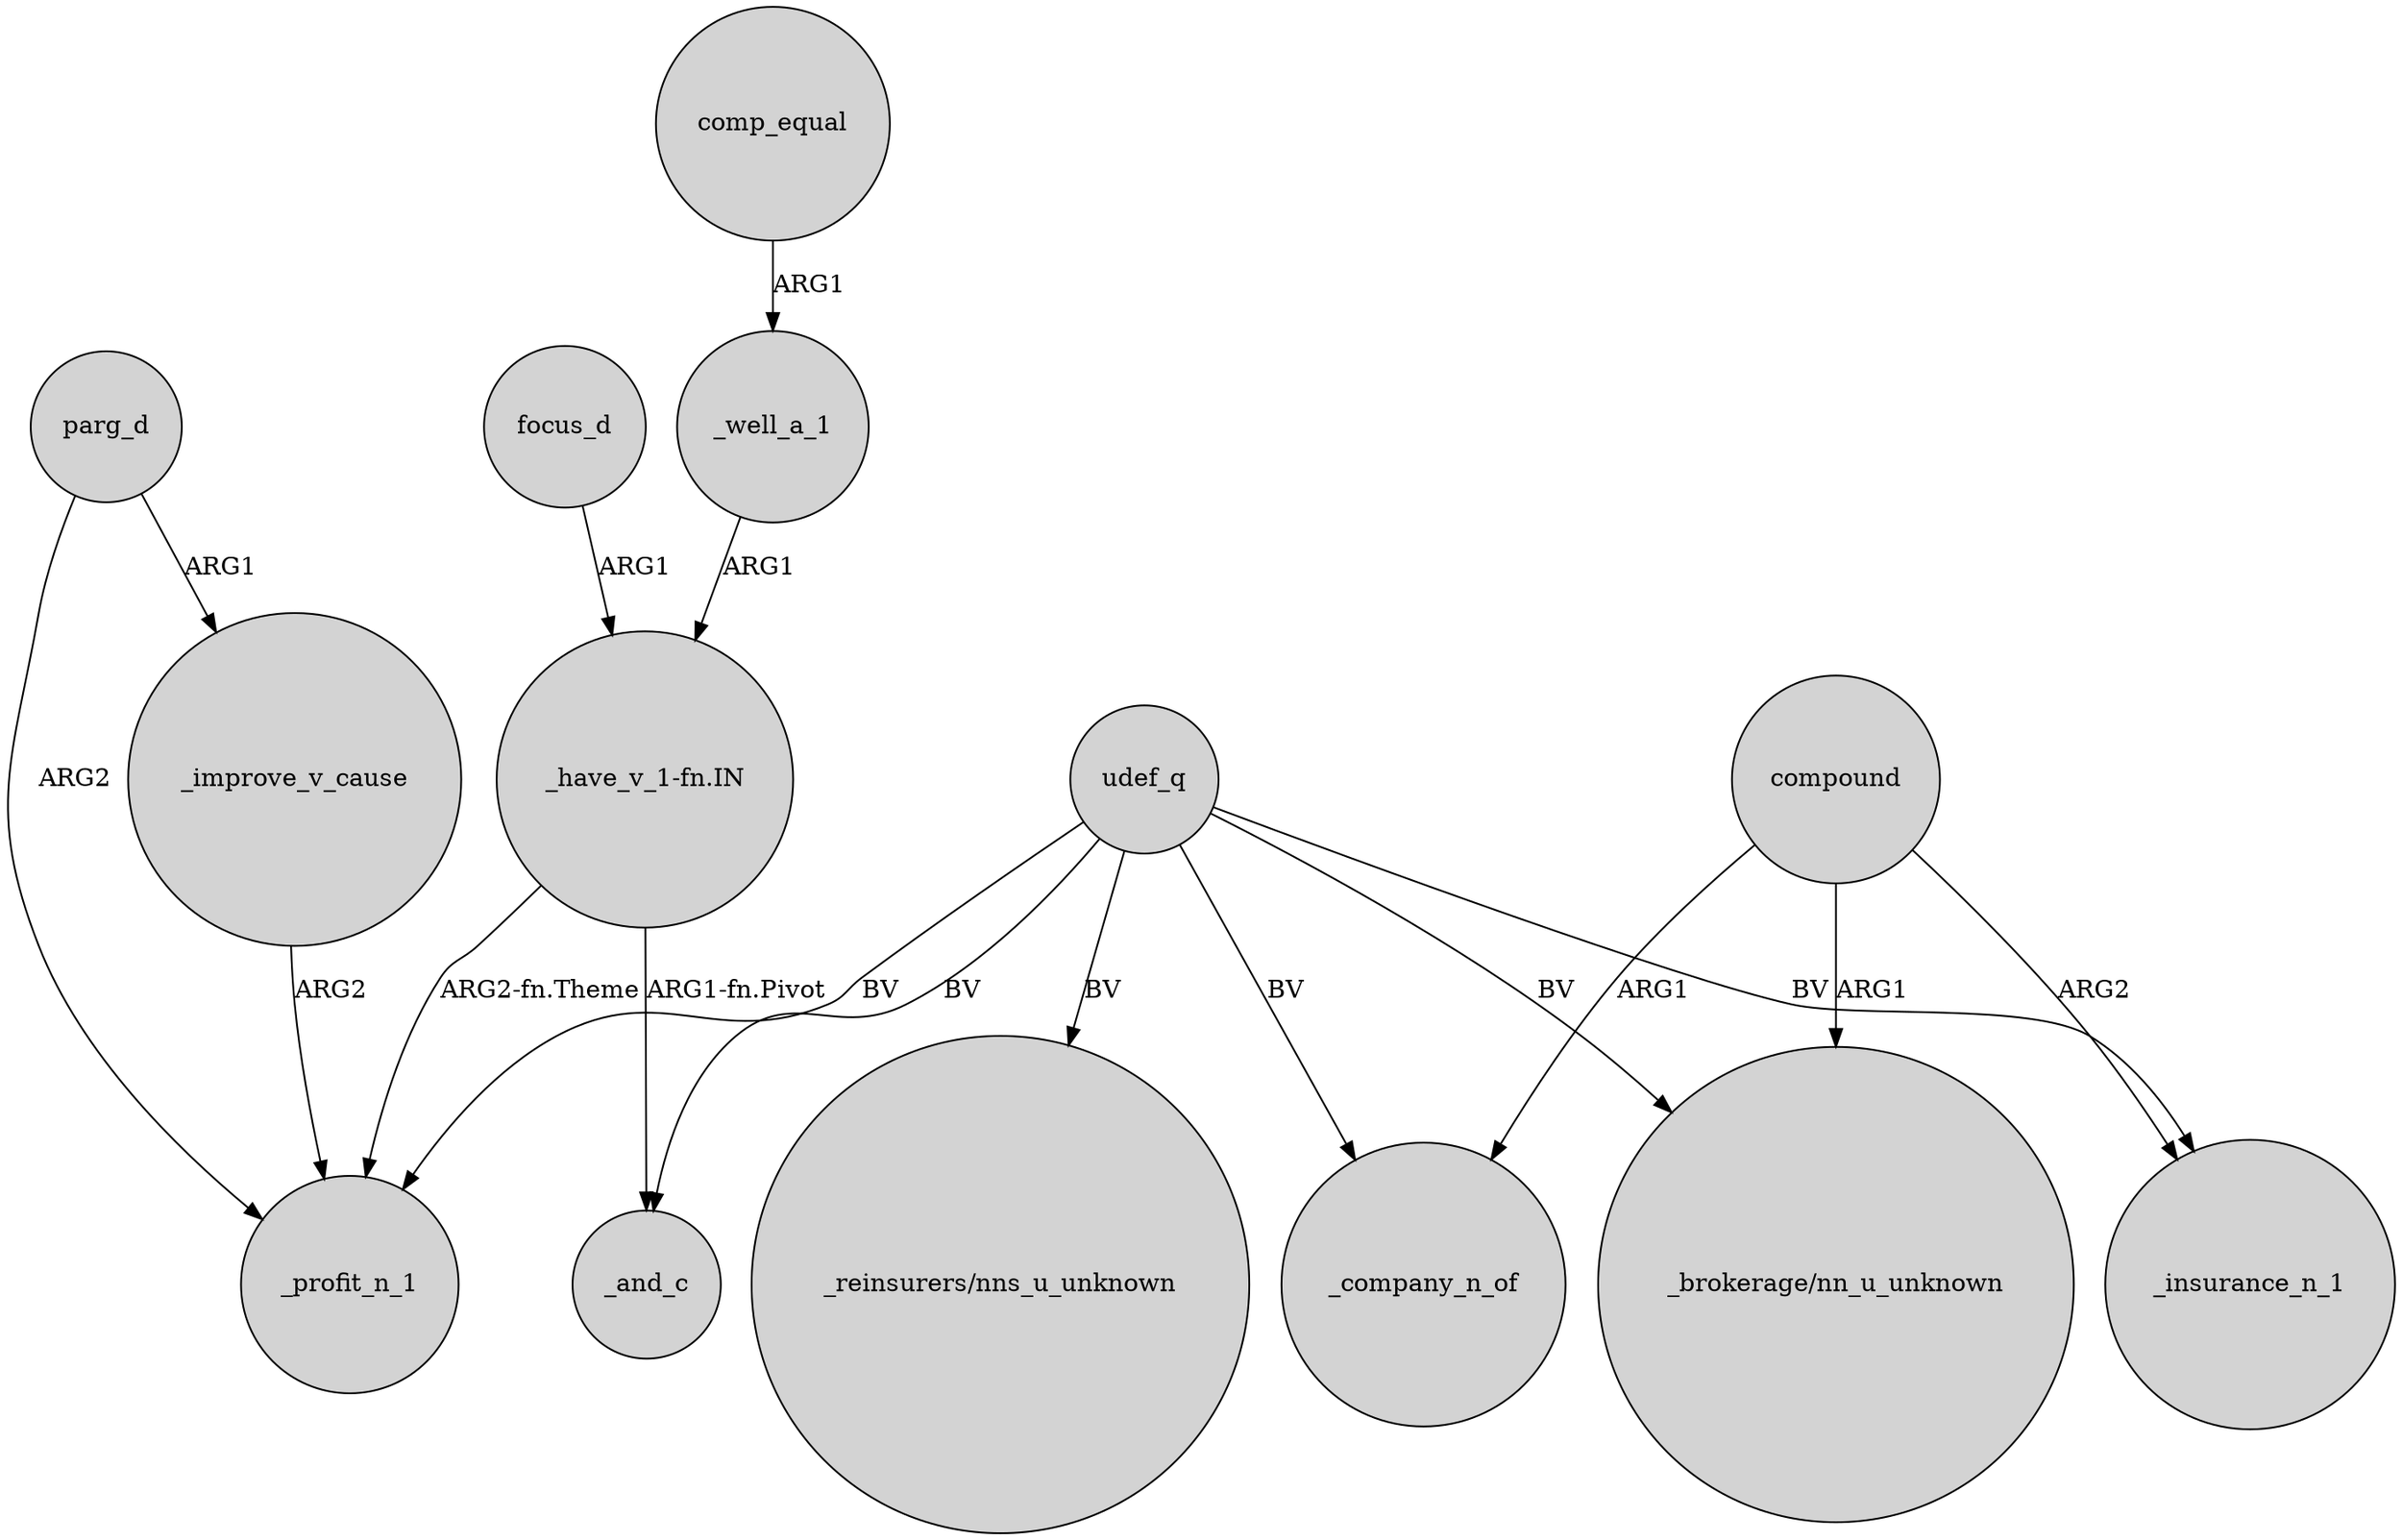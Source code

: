 digraph {
	node [shape=circle style=filled]
	focus_d -> "_have_v_1-fn.IN" [label=ARG1]
	parg_d -> _profit_n_1 [label=ARG2]
	udef_q -> "_reinsurers/nns_u_unknown" [label=BV]
	"_have_v_1-fn.IN" -> _and_c [label="ARG1-fn.Pivot"]
	compound -> "_brokerage/nn_u_unknown" [label=ARG1]
	udef_q -> _profit_n_1 [label=BV]
	compound -> _insurance_n_1 [label=ARG2]
	_improve_v_cause -> _profit_n_1 [label=ARG2]
	udef_q -> _company_n_of [label=BV]
	udef_q -> _and_c [label=BV]
	parg_d -> _improve_v_cause [label=ARG1]
	_well_a_1 -> "_have_v_1-fn.IN" [label=ARG1]
	"_have_v_1-fn.IN" -> _profit_n_1 [label="ARG2-fn.Theme"]
	udef_q -> _insurance_n_1 [label=BV]
	comp_equal -> _well_a_1 [label=ARG1]
	udef_q -> "_brokerage/nn_u_unknown" [label=BV]
	compound -> _company_n_of [label=ARG1]
}
